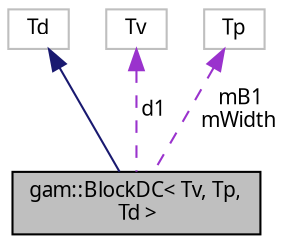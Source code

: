 digraph "gam::BlockDC&lt; Tv, Tp, Td &gt;"
{
 // LATEX_PDF_SIZE
  bgcolor="transparent";
  edge [fontname="FreeSans.ttf",fontsize="10",labelfontname="FreeSans.ttf",labelfontsize="10"];
  node [fontname="FreeSans.ttf",fontsize="10",shape=record];
  Node1 [label="gam::BlockDC\< Tv, Tp,\l Td \>",height=0.2,width=0.4,color="black", fillcolor="grey75", style="filled", fontcolor="black",tooltip="DC frequency blocker."];
  Node2 -> Node1 [dir="back",color="midnightblue",fontsize="10",style="solid",fontname="FreeSans.ttf"];
  Node2 [label="Td",height=0.2,width=0.4,color="grey75",tooltip=" "];
  Node3 -> Node1 [dir="back",color="darkorchid3",fontsize="10",style="dashed",label=" d1" ,fontname="FreeSans.ttf"];
  Node3 [label="Tv",height=0.2,width=0.4,color="grey75",tooltip=" "];
  Node4 -> Node1 [dir="back",color="darkorchid3",fontsize="10",style="dashed",label=" mB1\nmWidth" ,fontname="FreeSans.ttf"];
  Node4 [label="Tp",height=0.2,width=0.4,color="grey75",tooltip=" "];
}
